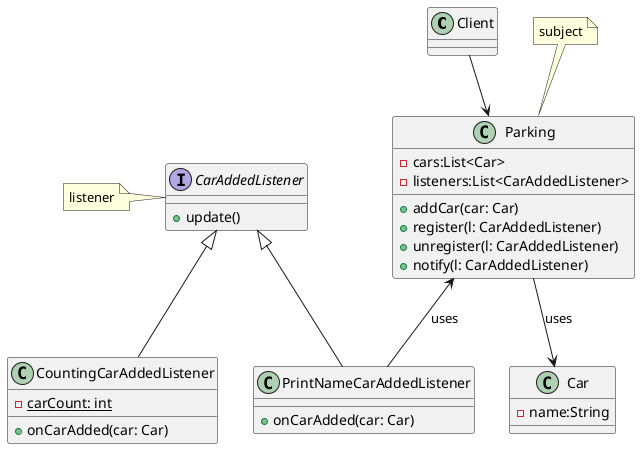 @startuml

class Client

class Car {
-name:String
}

class Parking {
-cars:List<Car>
-listeners:List<CarAddedListener>
+addCar(car: Car)
+register(l: CarAddedListener)
+unregister(l: CarAddedListener)
+notify(l: CarAddedListener)
}
note top: subject

interface CarAddedListener {
+update()
}
note left: listener

class PrintNameCarAddedListener {
+onCarAdded(car: Car)
}

class CountingCarAddedListener {
-{static}carCount: int
+onCarAdded(car: Car)
}

CarAddedListener <|-- PrintNameCarAddedListener
CarAddedListener <|-- CountingCarAddedListener
Parking <-- PrintNameCarAddedListener: uses
Parking --> Car: uses
Client --> Parking

@enduml